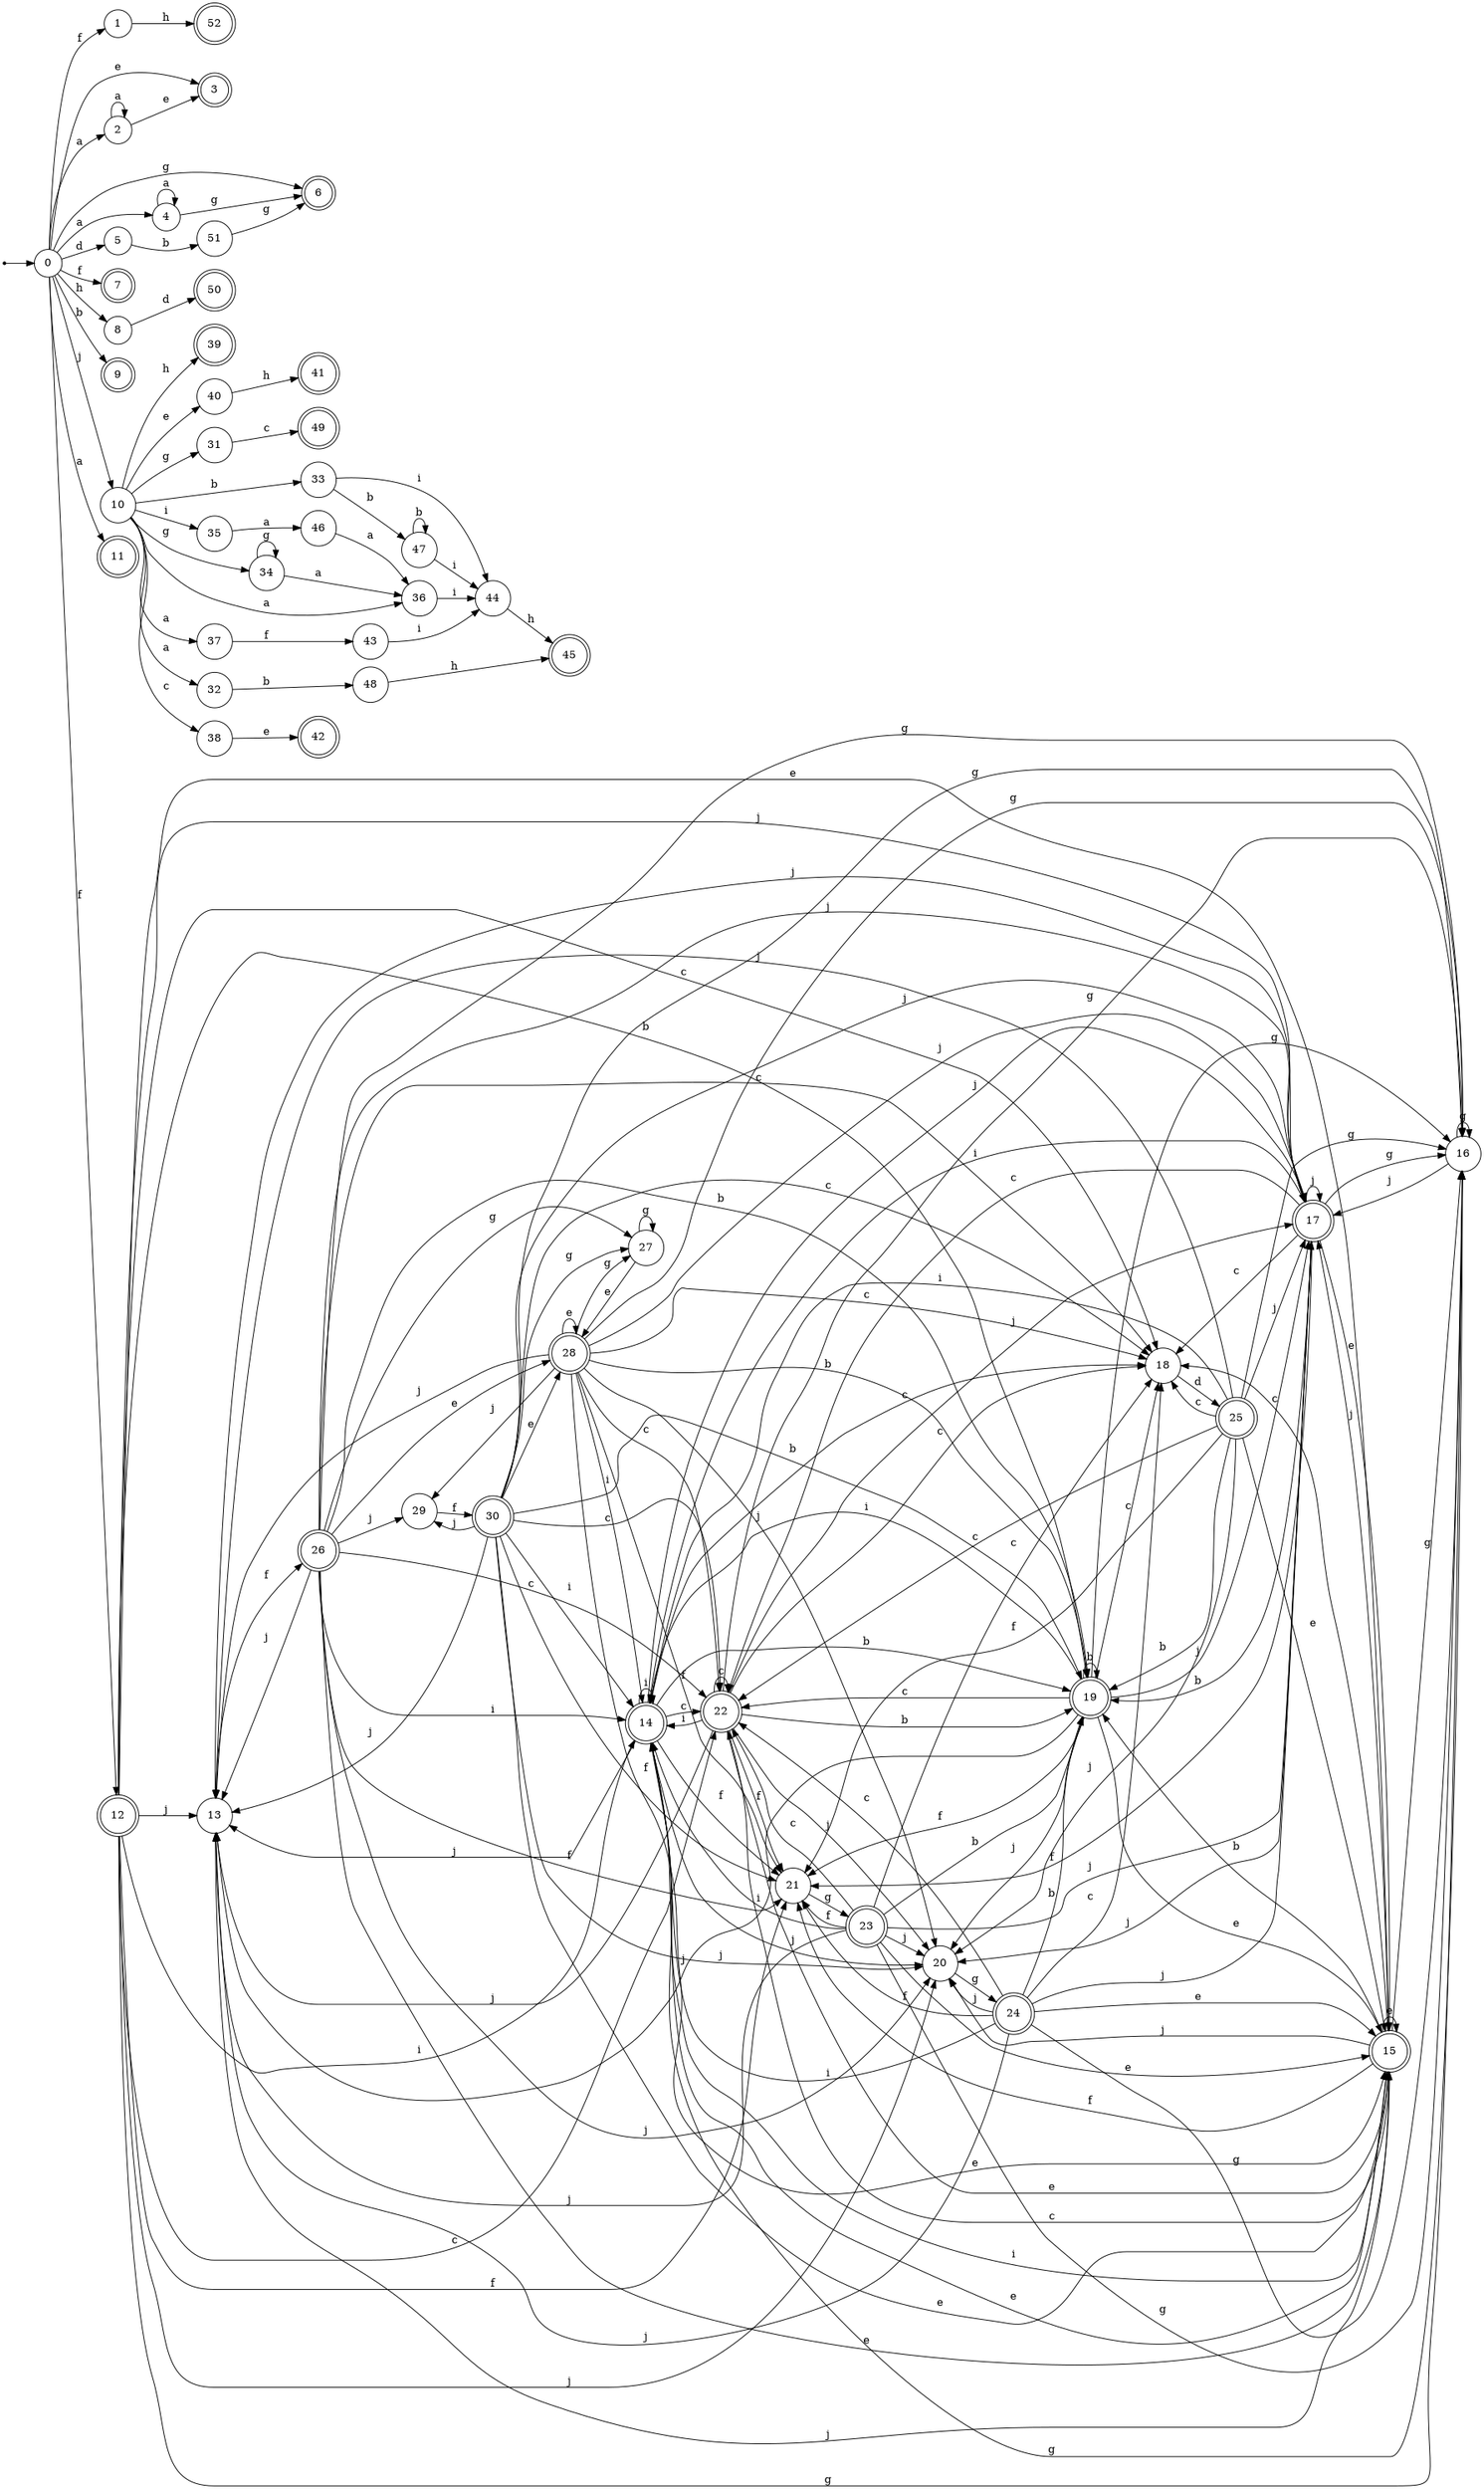 digraph finite_state_machine {
rankdir=LR;
size="20,20";
node [shape = point]; "dummy0"
node [shape = circle]; "0";
"dummy0" -> "0";
node [shape = circle]; "1";
node [shape = circle]; "2";
node [shape = doublecircle]; "3";node [shape = circle]; "4";
node [shape = circle]; "5";
node [shape = doublecircle]; "6";node [shape = doublecircle]; "7";node [shape = circle]; "8";
node [shape = doublecircle]; "9";node [shape = circle]; "10";
node [shape = doublecircle]; "11";node [shape = doublecircle]; "12";node [shape = circle]; "13";
node [shape = doublecircle]; "14";node [shape = doublecircle]; "15";node [shape = circle]; "16";
node [shape = doublecircle]; "17";node [shape = circle]; "18";
node [shape = doublecircle]; "19";node [shape = circle]; "20";
node [shape = circle]; "21";
node [shape = doublecircle]; "22";node [shape = doublecircle]; "23";node [shape = doublecircle]; "24";node [shape = doublecircle]; "25";node [shape = doublecircle]; "26";node [shape = circle]; "27";
node [shape = doublecircle]; "28";node [shape = circle]; "29";
node [shape = doublecircle]; "30";node [shape = circle]; "31";
node [shape = circle]; "32";
node [shape = circle]; "33";
node [shape = circle]; "34";
node [shape = circle]; "35";
node [shape = circle]; "36";
node [shape = circle]; "37";
node [shape = circle]; "38";
node [shape = doublecircle]; "39";node [shape = circle]; "40";
node [shape = doublecircle]; "41";node [shape = doublecircle]; "42";node [shape = circle]; "43";
node [shape = circle]; "44";
node [shape = doublecircle]; "45";node [shape = circle]; "46";
node [shape = circle]; "47";
node [shape = circle]; "48";
node [shape = doublecircle]; "49";node [shape = doublecircle]; "50";node [shape = circle]; "51";
node [shape = doublecircle]; "52";"0" -> "1" [label = "f"];
 "0" -> "12" [label = "f"];
 "0" -> "7" [label = "f"];
 "0" -> "2" [label = "a"];
 "0" -> "11" [label = "a"];
 "0" -> "4" [label = "a"];
 "0" -> "3" [label = "e"];
 "0" -> "5" [label = "d"];
 "0" -> "6" [label = "g"];
 "0" -> "8" [label = "h"];
 "0" -> "9" [label = "b"];
 "0" -> "10" [label = "j"];
 "12" -> "17" [label = "j"];
 "12" -> "20" [label = "j"];
 "12" -> "13" [label = "j"];
 "12" -> "14" [label = "i"];
 "12" -> "15" [label = "e"];
 "12" -> "16" [label = "g"];
 "12" -> "18" [label = "c"];
 "12" -> "22" [label = "c"];
 "12" -> "19" [label = "b"];
 "12" -> "21" [label = "f"];
 "22" -> "18" [label = "c"];
 "22" -> "22" [label = "c"];
 "22" -> "17" [label = "j"];
 "22" -> "20" [label = "j"];
 "22" -> "13" [label = "j"];
 "22" -> "14" [label = "i"];
 "22" -> "15" [label = "e"];
 "22" -> "16" [label = "g"];
 "22" -> "19" [label = "b"];
 "22" -> "21" [label = "f"];
 "21" -> "23" [label = "g"];
 "23" -> "21" [label = "f"];
 "23" -> "17" [label = "j"];
 "23" -> "20" [label = "j"];
 "23" -> "13" [label = "j"];
 "23" -> "14" [label = "i"];
 "23" -> "15" [label = "e"];
 "23" -> "16" [label = "g"];
 "23" -> "18" [label = "c"];
 "23" -> "22" [label = "c"];
 "23" -> "19" [label = "b"];
 "20" -> "24" [label = "g"];
 "24" -> "17" [label = "j"];
 "24" -> "20" [label = "j"];
 "24" -> "13" [label = "j"];
 "24" -> "14" [label = "i"];
 "24" -> "15" [label = "e"];
 "24" -> "16" [label = "g"];
 "24" -> "18" [label = "c"];
 "24" -> "22" [label = "c"];
 "24" -> "19" [label = "b"];
 "24" -> "21" [label = "f"];
 "19" -> "19" [label = "b"];
 "19" -> "17" [label = "j"];
 "19" -> "20" [label = "j"];
 "19" -> "13" [label = "j"];
 "19" -> "14" [label = "i"];
 "19" -> "15" [label = "e"];
 "19" -> "16" [label = "g"];
 "19" -> "18" [label = "c"];
 "19" -> "22" [label = "c"];
 "19" -> "21" [label = "f"];
 "18" -> "25" [label = "d"];
 "25" -> "18" [label = "c"];
 "25" -> "22" [label = "c"];
 "25" -> "17" [label = "j"];
 "25" -> "20" [label = "j"];
 "25" -> "13" [label = "j"];
 "25" -> "14" [label = "i"];
 "25" -> "15" [label = "e"];
 "25" -> "16" [label = "g"];
 "25" -> "19" [label = "b"];
 "25" -> "21" [label = "f"];
 "17" -> "17" [label = "j"];
 "17" -> "20" [label = "j"];
 "17" -> "13" [label = "j"];
 "17" -> "16" [label = "g"];
 "17" -> "14" [label = "i"];
 "17" -> "15" [label = "e"];
 "17" -> "18" [label = "c"];
 "17" -> "22" [label = "c"];
 "17" -> "19" [label = "b"];
 "17" -> "21" [label = "f"];
 "16" -> "16" [label = "g"];
 "16" -> "17" [label = "j"];
 "15" -> "15" [label = "e"];
 "15" -> "17" [label = "j"];
 "15" -> "20" [label = "j"];
 "15" -> "13" [label = "j"];
 "15" -> "14" [label = "i"];
 "15" -> "16" [label = "g"];
 "15" -> "18" [label = "c"];
 "15" -> "22" [label = "c"];
 "15" -> "19" [label = "b"];
 "15" -> "21" [label = "f"];
 "14" -> "14" [label = "i"];
 "14" -> "17" [label = "j"];
 "14" -> "20" [label = "j"];
 "14" -> "13" [label = "j"];
 "14" -> "15" [label = "e"];
 "14" -> "16" [label = "g"];
 "14" -> "18" [label = "c"];
 "14" -> "22" [label = "c"];
 "14" -> "19" [label = "b"];
 "14" -> "21" [label = "f"];
 "13" -> "26" [label = "f"];
 "26" -> "17" [label = "j"];
 "26" -> "29" [label = "j"];
 "26" -> "20" [label = "j"];
 "26" -> "13" [label = "j"];
 "26" -> "16" [label = "g"];
 "26" -> "27" [label = "g"];
 "26" -> "28" [label = "e"];
 "26" -> "15" [label = "e"];
 "26" -> "14" [label = "i"];
 "26" -> "18" [label = "c"];
 "26" -> "22" [label = "c"];
 "26" -> "19" [label = "b"];
 "26" -> "21" [label = "f"];
 "29" -> "30" [label = "f"];
 "30" -> "17" [label = "j"];
 "30" -> "13" [label = "j"];
 "30" -> "20" [label = "j"];
 "30" -> "29" [label = "j"];
 "30" -> "16" [label = "g"];
 "30" -> "27" [label = "g"];
 "30" -> "28" [label = "e"];
 "30" -> "15" [label = "e"];
 "30" -> "14" [label = "i"];
 "30" -> "18" [label = "c"];
 "30" -> "22" [label = "c"];
 "30" -> "19" [label = "b"];
 "30" -> "21" [label = "f"];
 "28" -> "28" [label = "e"];
 "28" -> "15" [label = "e"];
 "28" -> "16" [label = "g"];
 "28" -> "27" [label = "g"];
 "28" -> "17" [label = "j"];
 "28" -> "13" [label = "j"];
 "28" -> "20" [label = "j"];
 "28" -> "29" [label = "j"];
 "28" -> "14" [label = "i"];
 "28" -> "18" [label = "c"];
 "28" -> "22" [label = "c"];
 "28" -> "19" [label = "b"];
 "28" -> "21" [label = "f"];
 "27" -> "27" [label = "g"];
 "27" -> "28" [label = "e"];
 "10" -> "34" [label = "g"];
 "10" -> "31" [label = "g"];
 "10" -> "32" [label = "a"];
 "10" -> "36" [label = "a"];
 "10" -> "37" [label = "a"];
 "10" -> "33" [label = "b"];
 "10" -> "35" [label = "i"];
 "10" -> "38" [label = "c"];
 "10" -> "39" [label = "h"];
 "10" -> "40" [label = "e"];
 "40" -> "41" [label = "h"];
 "38" -> "42" [label = "e"];
 "37" -> "43" [label = "f"];
 "43" -> "44" [label = "i"];
 "44" -> "45" [label = "h"];
 "36" -> "44" [label = "i"];
 "35" -> "46" [label = "a"];
 "46" -> "36" [label = "a"];
 "34" -> "34" [label = "g"];
 "34" -> "36" [label = "a"];
 "33" -> "47" [label = "b"];
 "33" -> "44" [label = "i"];
 "47" -> "47" [label = "b"];
 "47" -> "44" [label = "i"];
 "32" -> "48" [label = "b"];
 "48" -> "45" [label = "h"];
 "31" -> "49" [label = "c"];
 "8" -> "50" [label = "d"];
 "5" -> "51" [label = "b"];
 "51" -> "6" [label = "g"];
 "4" -> "4" [label = "a"];
 "4" -> "6" [label = "g"];
 "2" -> "2" [label = "a"];
 "2" -> "3" [label = "e"];
 "1" -> "52" [label = "h"];
 }
